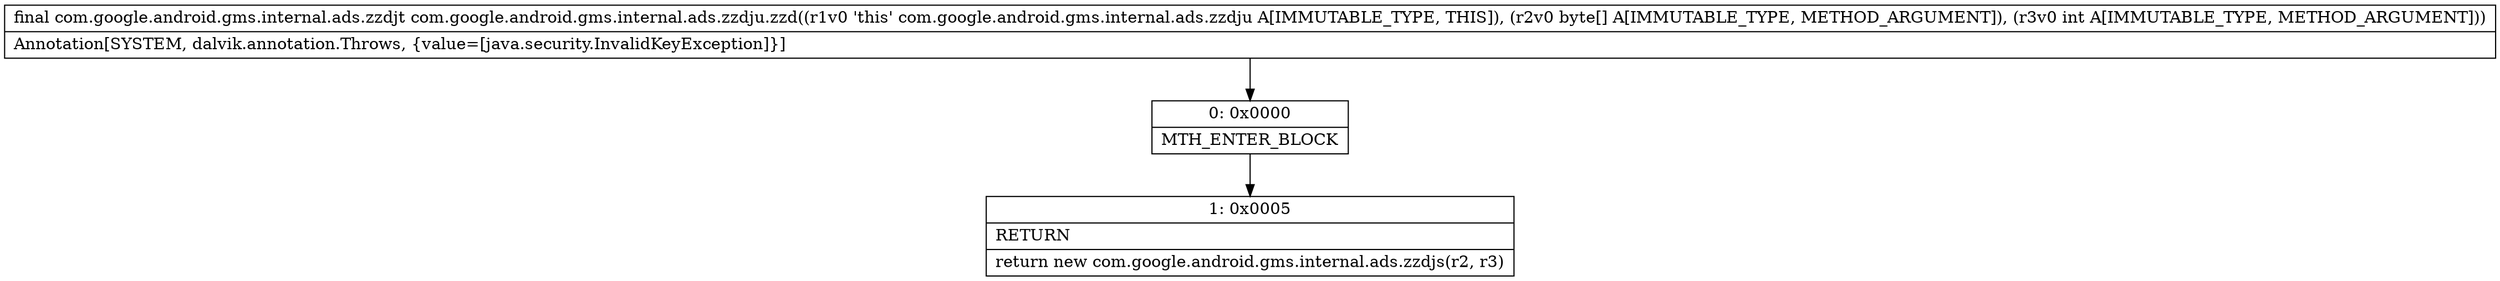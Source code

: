 digraph "CFG forcom.google.android.gms.internal.ads.zzdju.zzd([BI)Lcom\/google\/android\/gms\/internal\/ads\/zzdjt;" {
Node_0 [shape=record,label="{0\:\ 0x0000|MTH_ENTER_BLOCK\l}"];
Node_1 [shape=record,label="{1\:\ 0x0005|RETURN\l|return new com.google.android.gms.internal.ads.zzdjs(r2, r3)\l}"];
MethodNode[shape=record,label="{final com.google.android.gms.internal.ads.zzdjt com.google.android.gms.internal.ads.zzdju.zzd((r1v0 'this' com.google.android.gms.internal.ads.zzdju A[IMMUTABLE_TYPE, THIS]), (r2v0 byte[] A[IMMUTABLE_TYPE, METHOD_ARGUMENT]), (r3v0 int A[IMMUTABLE_TYPE, METHOD_ARGUMENT]))  | Annotation[SYSTEM, dalvik.annotation.Throws, \{value=[java.security.InvalidKeyException]\}]\l}"];
MethodNode -> Node_0;
Node_0 -> Node_1;
}

